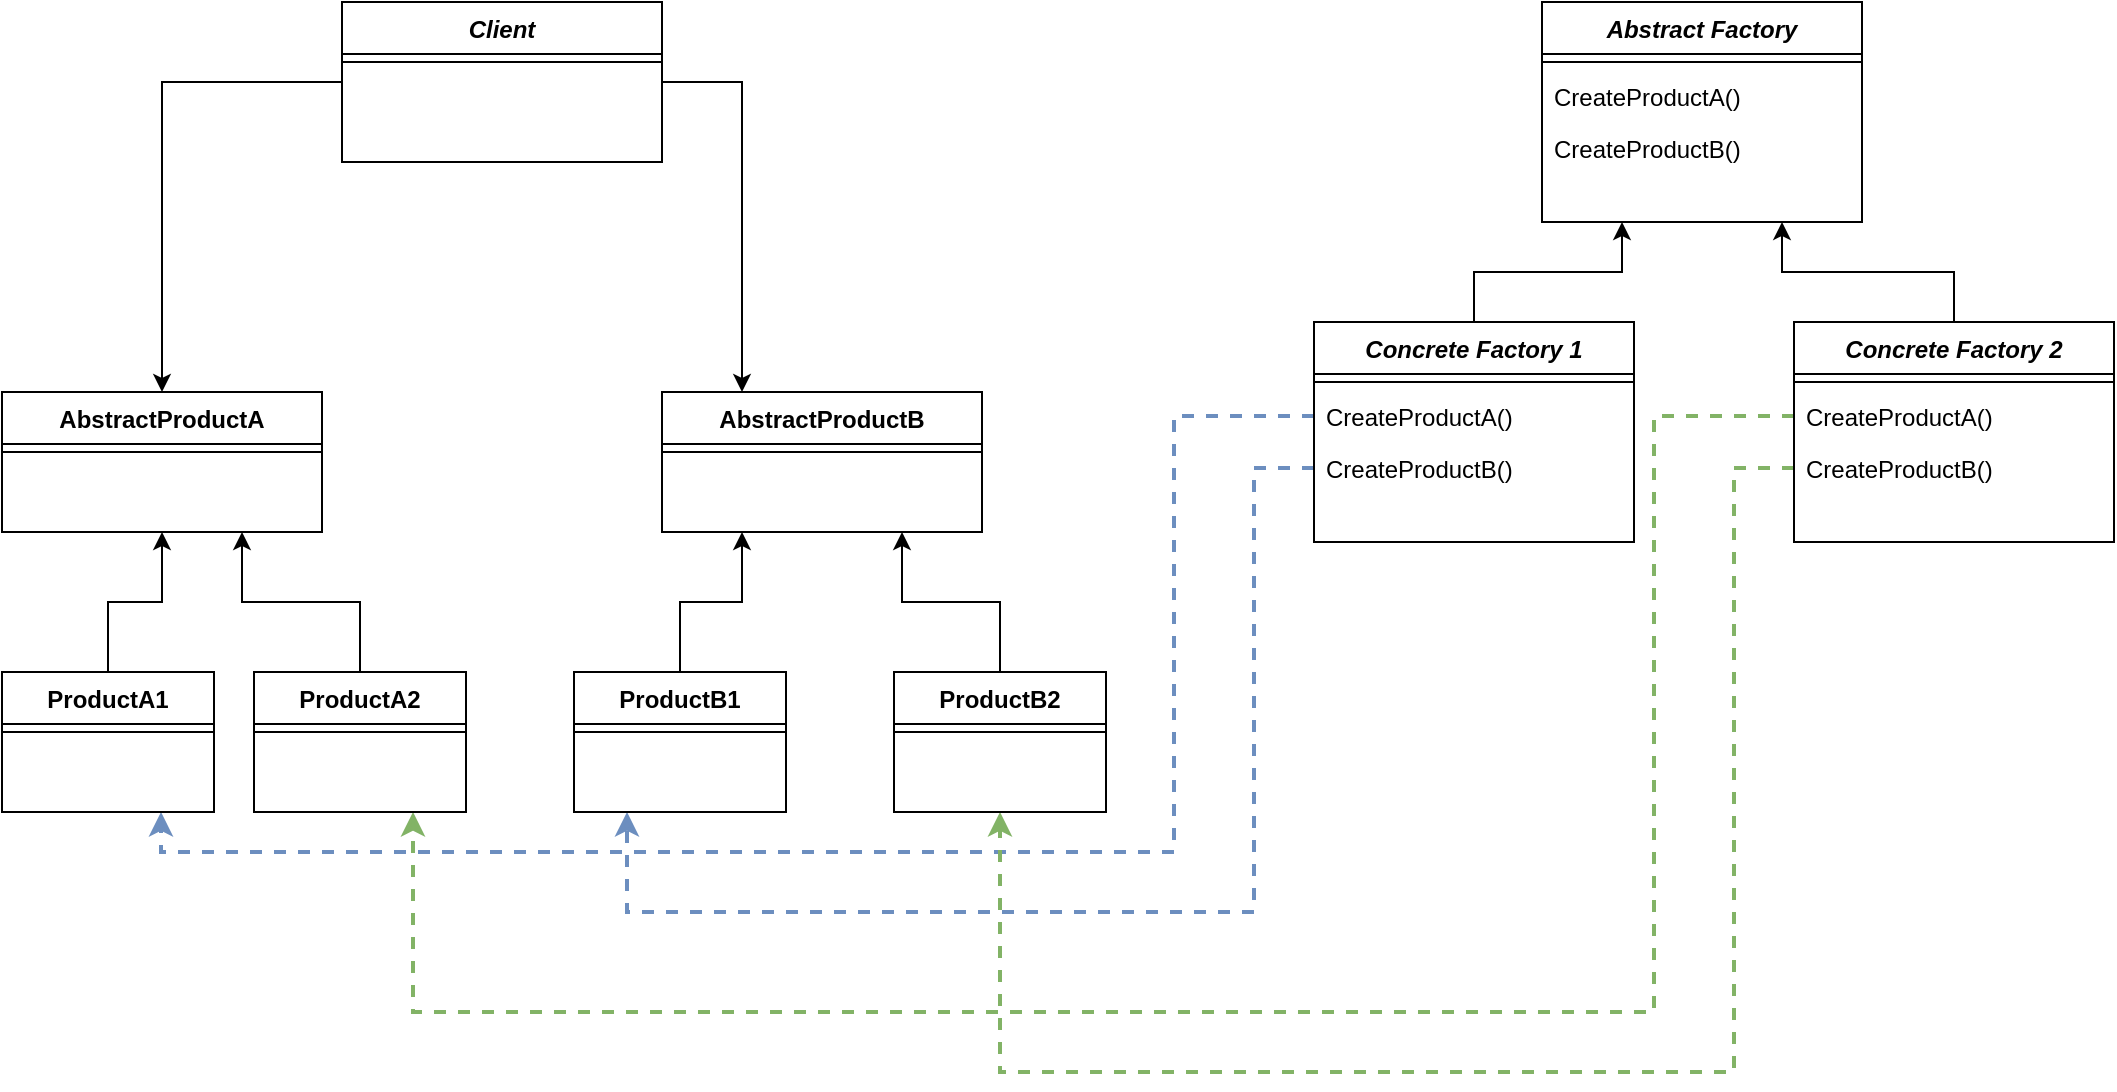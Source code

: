 <mxfile version="13.6.6" type="device"><diagram id="C5RBs43oDa-KdzZeNtuy" name="Page-1"><mxGraphModel dx="1298" dy="785" grid="1" gridSize="10" guides="1" tooltips="1" connect="1" arrows="1" fold="1" page="1" pageScale="1" pageWidth="827" pageHeight="1169" math="0" shadow="0"><root><mxCell id="WIyWlLk6GJQsqaUBKTNV-0"/><mxCell id="WIyWlLk6GJQsqaUBKTNV-1" parent="WIyWlLk6GJQsqaUBKTNV-0"/><mxCell id="IOU_a_9e9SL48jObxOQg-17" style="edgeStyle=orthogonalEdgeStyle;rounded=0;orthogonalLoop=1;jettySize=auto;html=1;entryX=0.5;entryY=1;entryDx=0;entryDy=0;" parent="WIyWlLk6GJQsqaUBKTNV-1" source="IOU_a_9e9SL48jObxOQg-15" target="IOU_a_9e9SL48jObxOQg-12" edge="1"><mxGeometry relative="1" as="geometry"/></mxCell><mxCell id="IOU_a_9e9SL48jObxOQg-23" style="edgeStyle=orthogonalEdgeStyle;rounded=0;orthogonalLoop=1;jettySize=auto;html=1;" parent="WIyWlLk6GJQsqaUBKTNV-1" source="IOU_a_9e9SL48jObxOQg-0" target="IOU_a_9e9SL48jObxOQg-12" edge="1"><mxGeometry relative="1" as="geometry"/></mxCell><mxCell id="IOU_a_9e9SL48jObxOQg-24" style="edgeStyle=orthogonalEdgeStyle;rounded=0;orthogonalLoop=1;jettySize=auto;html=1;" parent="WIyWlLk6GJQsqaUBKTNV-1" source="IOU_a_9e9SL48jObxOQg-0" edge="1"><mxGeometry relative="1" as="geometry"><mxPoint x="470" y="335" as="targetPoint"/><Array as="points"><mxPoint x="470" y="180"/></Array></mxGeometry></mxCell><mxCell id="IOU_a_9e9SL48jObxOQg-28" style="edgeStyle=orthogonalEdgeStyle;rounded=0;orthogonalLoop=1;jettySize=auto;html=1;entryX=0.75;entryY=1;entryDx=0;entryDy=0;" parent="WIyWlLk6GJQsqaUBKTNV-1" source="IOU_a_9e9SL48jObxOQg-26" target="IOU_a_9e9SL48jObxOQg-12" edge="1"><mxGeometry relative="1" as="geometry"/></mxCell><mxCell id="IOU_a_9e9SL48jObxOQg-33" style="edgeStyle=orthogonalEdgeStyle;rounded=0;orthogonalLoop=1;jettySize=auto;html=1;entryX=0.25;entryY=1;entryDx=0;entryDy=0;" parent="WIyWlLk6GJQsqaUBKTNV-1" source="IOU_a_9e9SL48jObxOQg-29" target="IOU_a_9e9SL48jObxOQg-18" edge="1"><mxGeometry relative="1" as="geometry"/></mxCell><mxCell id="IOU_a_9e9SL48jObxOQg-34" style="edgeStyle=orthogonalEdgeStyle;rounded=0;orthogonalLoop=1;jettySize=auto;html=1;entryX=0.75;entryY=1;entryDx=0;entryDy=0;" parent="WIyWlLk6GJQsqaUBKTNV-1" source="IOU_a_9e9SL48jObxOQg-31" target="IOU_a_9e9SL48jObxOQg-18" edge="1"><mxGeometry relative="1" as="geometry"/></mxCell><mxCell id="IOU_a_9e9SL48jObxOQg-43" style="edgeStyle=orthogonalEdgeStyle;rounded=0;orthogonalLoop=1;jettySize=auto;html=1;entryX=0.25;entryY=1;entryDx=0;entryDy=0;" parent="WIyWlLk6GJQsqaUBKTNV-1" source="IOU_a_9e9SL48jObxOQg-35" target="IOU_a_9e9SL48jObxOQg-6" edge="1"><mxGeometry relative="1" as="geometry"/></mxCell><mxCell id="IOU_a_9e9SL48jObxOQg-44" style="edgeStyle=orthogonalEdgeStyle;rounded=0;orthogonalLoop=1;jettySize=auto;html=1;entryX=0.75;entryY=1;entryDx=0;entryDy=0;" parent="WIyWlLk6GJQsqaUBKTNV-1" source="IOU_a_9e9SL48jObxOQg-39" target="IOU_a_9e9SL48jObxOQg-6" edge="1"><mxGeometry relative="1" as="geometry"/></mxCell><mxCell id="IOU_a_9e9SL48jObxOQg-45" style="edgeStyle=orthogonalEdgeStyle;rounded=0;orthogonalLoop=1;jettySize=auto;html=1;exitX=0;exitY=0.5;exitDx=0;exitDy=0;entryX=0.75;entryY=1;entryDx=0;entryDy=0;dashed=1;fillColor=#dae8fc;strokeColor=#6c8ebf;strokeWidth=2;" parent="WIyWlLk6GJQsqaUBKTNV-1" source="IOU_a_9e9SL48jObxOQg-37" target="IOU_a_9e9SL48jObxOQg-15" edge="1"><mxGeometry relative="1" as="geometry"><Array as="points"><mxPoint x="686" y="347"/><mxPoint x="686" y="565"/><mxPoint x="180" y="565"/></Array></mxGeometry></mxCell><mxCell id="IOU_a_9e9SL48jObxOQg-46" style="edgeStyle=orthogonalEdgeStyle;rounded=0;orthogonalLoop=1;jettySize=auto;html=1;exitX=0;exitY=0.5;exitDx=0;exitDy=0;entryX=0.25;entryY=1;entryDx=0;entryDy=0;dashed=1;fillColor=#dae8fc;strokeColor=#6c8ebf;strokeWidth=2;" parent="WIyWlLk6GJQsqaUBKTNV-1" source="IOU_a_9e9SL48jObxOQg-38" target="IOU_a_9e9SL48jObxOQg-29" edge="1"><mxGeometry relative="1" as="geometry"><Array as="points"><mxPoint x="726" y="373"/><mxPoint x="726" y="595"/><mxPoint x="413" y="595"/></Array></mxGeometry></mxCell><mxCell id="IOU_a_9e9SL48jObxOQg-48" style="edgeStyle=orthogonalEdgeStyle;rounded=0;orthogonalLoop=1;jettySize=auto;html=1;exitX=0;exitY=0.5;exitDx=0;exitDy=0;entryX=0.75;entryY=1;entryDx=0;entryDy=0;dashed=1;fillColor=#d5e8d4;strokeColor=#82b366;strokeWidth=2;" parent="WIyWlLk6GJQsqaUBKTNV-1" source="IOU_a_9e9SL48jObxOQg-41" target="IOU_a_9e9SL48jObxOQg-26" edge="1"><mxGeometry relative="1" as="geometry"><Array as="points"><mxPoint x="926" y="347"/><mxPoint x="926" y="645"/><mxPoint x="306" y="645"/></Array></mxGeometry></mxCell><mxCell id="IOU_a_9e9SL48jObxOQg-49" style="edgeStyle=orthogonalEdgeStyle;rounded=0;orthogonalLoop=1;jettySize=auto;html=1;entryX=0.5;entryY=1;entryDx=0;entryDy=0;dashed=1;fillColor=#d5e8d4;strokeColor=#82b366;strokeWidth=2;" parent="WIyWlLk6GJQsqaUBKTNV-1" source="IOU_a_9e9SL48jObxOQg-42" target="IOU_a_9e9SL48jObxOQg-31" edge="1"><mxGeometry relative="1" as="geometry"><Array as="points"><mxPoint x="966" y="373"/><mxPoint x="966" y="675"/><mxPoint x="599" y="675"/></Array></mxGeometry></mxCell><mxCell id="IOU_a_9e9SL48jObxOQg-12" value="AbstractProductA" style="swimlane;fontStyle=1;align=center;verticalAlign=top;childLayout=stackLayout;horizontal=1;startSize=26;horizontalStack=0;resizeParent=1;resizeLast=0;collapsible=1;marginBottom=0;rounded=0;shadow=0;strokeWidth=1;" parent="WIyWlLk6GJQsqaUBKTNV-1" vertex="1"><mxGeometry x="100" y="335" width="160" height="70" as="geometry"><mxRectangle x="340" y="380" width="170" height="26" as="alternateBounds"/></mxGeometry></mxCell><mxCell id="IOU_a_9e9SL48jObxOQg-14" value="" style="line;html=1;strokeWidth=1;align=left;verticalAlign=middle;spacingTop=-1;spacingLeft=3;spacingRight=3;rotatable=0;labelPosition=right;points=[];portConstraint=eastwest;" parent="IOU_a_9e9SL48jObxOQg-12" vertex="1"><mxGeometry y="26" width="160" height="8" as="geometry"/></mxCell><mxCell id="IOU_a_9e9SL48jObxOQg-15" value="ProductA1" style="swimlane;fontStyle=1;align=center;verticalAlign=top;childLayout=stackLayout;horizontal=1;startSize=26;horizontalStack=0;resizeParent=1;resizeLast=0;collapsible=1;marginBottom=0;rounded=0;shadow=0;strokeWidth=1;" parent="WIyWlLk6GJQsqaUBKTNV-1" vertex="1"><mxGeometry x="100" y="475" width="106" height="70" as="geometry"><mxRectangle x="340" y="380" width="170" height="26" as="alternateBounds"/></mxGeometry></mxCell><mxCell id="IOU_a_9e9SL48jObxOQg-16" value="" style="line;html=1;strokeWidth=1;align=left;verticalAlign=middle;spacingTop=-1;spacingLeft=3;spacingRight=3;rotatable=0;labelPosition=right;points=[];portConstraint=eastwest;" parent="IOU_a_9e9SL48jObxOQg-15" vertex="1"><mxGeometry y="26" width="106" height="8" as="geometry"/></mxCell><mxCell id="IOU_a_9e9SL48jObxOQg-0" value="Client" style="swimlane;fontStyle=3;align=center;verticalAlign=top;childLayout=stackLayout;horizontal=1;startSize=26;horizontalStack=0;resizeParent=1;resizeLast=0;collapsible=1;marginBottom=0;rounded=0;shadow=0;strokeWidth=1;" parent="WIyWlLk6GJQsqaUBKTNV-1" vertex="1"><mxGeometry x="270" y="140" width="160" height="80" as="geometry"><mxRectangle x="230" y="140" width="160" height="26" as="alternateBounds"/></mxGeometry></mxCell><mxCell id="IOU_a_9e9SL48jObxOQg-4" value="" style="line;html=1;strokeWidth=1;align=left;verticalAlign=middle;spacingTop=-1;spacingLeft=3;spacingRight=3;rotatable=0;labelPosition=right;points=[];portConstraint=eastwest;" parent="IOU_a_9e9SL48jObxOQg-0" vertex="1"><mxGeometry y="26" width="160" height="8" as="geometry"/></mxCell><mxCell id="IOU_a_9e9SL48jObxOQg-18" value="AbstractProductB" style="swimlane;fontStyle=1;align=center;verticalAlign=top;childLayout=stackLayout;horizontal=1;startSize=26;horizontalStack=0;resizeParent=1;resizeLast=0;collapsible=1;marginBottom=0;rounded=0;shadow=0;strokeWidth=1;" parent="WIyWlLk6GJQsqaUBKTNV-1" vertex="1"><mxGeometry x="430" y="335" width="160" height="70" as="geometry"><mxRectangle x="340" y="380" width="170" height="26" as="alternateBounds"/></mxGeometry></mxCell><mxCell id="IOU_a_9e9SL48jObxOQg-19" value="" style="line;html=1;strokeWidth=1;align=left;verticalAlign=middle;spacingTop=-1;spacingLeft=3;spacingRight=3;rotatable=0;labelPosition=right;points=[];portConstraint=eastwest;" parent="IOU_a_9e9SL48jObxOQg-18" vertex="1"><mxGeometry y="26" width="160" height="8" as="geometry"/></mxCell><mxCell id="IOU_a_9e9SL48jObxOQg-26" value="ProductA2" style="swimlane;fontStyle=1;align=center;verticalAlign=top;childLayout=stackLayout;horizontal=1;startSize=26;horizontalStack=0;resizeParent=1;resizeLast=0;collapsible=1;marginBottom=0;rounded=0;shadow=0;strokeWidth=1;" parent="WIyWlLk6GJQsqaUBKTNV-1" vertex="1"><mxGeometry x="226" y="475" width="106" height="70" as="geometry"><mxRectangle x="340" y="380" width="170" height="26" as="alternateBounds"/></mxGeometry></mxCell><mxCell id="IOU_a_9e9SL48jObxOQg-27" value="" style="line;html=1;strokeWidth=1;align=left;verticalAlign=middle;spacingTop=-1;spacingLeft=3;spacingRight=3;rotatable=0;labelPosition=right;points=[];portConstraint=eastwest;" parent="IOU_a_9e9SL48jObxOQg-26" vertex="1"><mxGeometry y="26" width="106" height="8" as="geometry"/></mxCell><mxCell id="IOU_a_9e9SL48jObxOQg-29" value="ProductB1" style="swimlane;fontStyle=1;align=center;verticalAlign=top;childLayout=stackLayout;horizontal=1;startSize=26;horizontalStack=0;resizeParent=1;resizeLast=0;collapsible=1;marginBottom=0;rounded=0;shadow=0;strokeWidth=1;" parent="WIyWlLk6GJQsqaUBKTNV-1" vertex="1"><mxGeometry x="386" y="475" width="106" height="70" as="geometry"><mxRectangle x="340" y="380" width="170" height="26" as="alternateBounds"/></mxGeometry></mxCell><mxCell id="IOU_a_9e9SL48jObxOQg-30" value="" style="line;html=1;strokeWidth=1;align=left;verticalAlign=middle;spacingTop=-1;spacingLeft=3;spacingRight=3;rotatable=0;labelPosition=right;points=[];portConstraint=eastwest;" parent="IOU_a_9e9SL48jObxOQg-29" vertex="1"><mxGeometry y="26" width="106" height="8" as="geometry"/></mxCell><mxCell id="IOU_a_9e9SL48jObxOQg-31" value="ProductB2" style="swimlane;fontStyle=1;align=center;verticalAlign=top;childLayout=stackLayout;horizontal=1;startSize=26;horizontalStack=0;resizeParent=1;resizeLast=0;collapsible=1;marginBottom=0;rounded=0;shadow=0;strokeWidth=1;" parent="WIyWlLk6GJQsqaUBKTNV-1" vertex="1"><mxGeometry x="546" y="475" width="106" height="70" as="geometry"><mxRectangle x="340" y="380" width="170" height="26" as="alternateBounds"/></mxGeometry></mxCell><mxCell id="IOU_a_9e9SL48jObxOQg-32" value="" style="line;html=1;strokeWidth=1;align=left;verticalAlign=middle;spacingTop=-1;spacingLeft=3;spacingRight=3;rotatable=0;labelPosition=right;points=[];portConstraint=eastwest;" parent="IOU_a_9e9SL48jObxOQg-31" vertex="1"><mxGeometry y="26" width="106" height="8" as="geometry"/></mxCell><mxCell id="IOU_a_9e9SL48jObxOQg-6" value="Abstract Factory" style="swimlane;fontStyle=3;align=center;verticalAlign=top;childLayout=stackLayout;horizontal=1;startSize=26;horizontalStack=0;resizeParent=1;resizeLast=0;collapsible=1;marginBottom=0;rounded=0;shadow=0;strokeWidth=1;" parent="WIyWlLk6GJQsqaUBKTNV-1" vertex="1"><mxGeometry x="870" y="140" width="160" height="110" as="geometry"><mxRectangle x="230" y="140" width="160" height="26" as="alternateBounds"/></mxGeometry></mxCell><mxCell id="IOU_a_9e9SL48jObxOQg-7" value="" style="line;html=1;strokeWidth=1;align=left;verticalAlign=middle;spacingTop=-1;spacingLeft=3;spacingRight=3;rotatable=0;labelPosition=right;points=[];portConstraint=eastwest;" parent="IOU_a_9e9SL48jObxOQg-6" vertex="1"><mxGeometry y="26" width="160" height="8" as="geometry"/></mxCell><mxCell id="IOU_a_9e9SL48jObxOQg-10" value="CreateProductA()" style="text;align=left;verticalAlign=top;spacingLeft=4;spacingRight=4;overflow=hidden;rotatable=0;points=[[0,0.5],[1,0.5]];portConstraint=eastwest;" parent="IOU_a_9e9SL48jObxOQg-6" vertex="1"><mxGeometry y="34" width="160" height="26" as="geometry"/></mxCell><mxCell id="IOU_a_9e9SL48jObxOQg-11" value="CreateProductB()" style="text;align=left;verticalAlign=top;spacingLeft=4;spacingRight=4;overflow=hidden;rotatable=0;points=[[0,0.5],[1,0.5]];portConstraint=eastwest;" parent="IOU_a_9e9SL48jObxOQg-6" vertex="1"><mxGeometry y="60" width="160" height="26" as="geometry"/></mxCell><mxCell id="IOU_a_9e9SL48jObxOQg-35" value="Concrete Factory 1" style="swimlane;fontStyle=3;align=center;verticalAlign=top;childLayout=stackLayout;horizontal=1;startSize=26;horizontalStack=0;resizeParent=1;resizeLast=0;collapsible=1;marginBottom=0;rounded=0;shadow=0;strokeWidth=1;" parent="WIyWlLk6GJQsqaUBKTNV-1" vertex="1"><mxGeometry x="756" y="300" width="160" height="110" as="geometry"><mxRectangle x="230" y="140" width="160" height="26" as="alternateBounds"/></mxGeometry></mxCell><mxCell id="IOU_a_9e9SL48jObxOQg-36" value="" style="line;html=1;strokeWidth=1;align=left;verticalAlign=middle;spacingTop=-1;spacingLeft=3;spacingRight=3;rotatable=0;labelPosition=right;points=[];portConstraint=eastwest;" parent="IOU_a_9e9SL48jObxOQg-35" vertex="1"><mxGeometry y="26" width="160" height="8" as="geometry"/></mxCell><mxCell id="IOU_a_9e9SL48jObxOQg-37" value="CreateProductA()" style="text;align=left;verticalAlign=top;spacingLeft=4;spacingRight=4;overflow=hidden;rotatable=0;points=[[0,0.5],[1,0.5]];portConstraint=eastwest;" parent="IOU_a_9e9SL48jObxOQg-35" vertex="1"><mxGeometry y="34" width="160" height="26" as="geometry"/></mxCell><mxCell id="IOU_a_9e9SL48jObxOQg-38" value="CreateProductB()" style="text;align=left;verticalAlign=top;spacingLeft=4;spacingRight=4;overflow=hidden;rotatable=0;points=[[0,0.5],[1,0.5]];portConstraint=eastwest;" parent="IOU_a_9e9SL48jObxOQg-35" vertex="1"><mxGeometry y="60" width="160" height="26" as="geometry"/></mxCell><mxCell id="IOU_a_9e9SL48jObxOQg-39" value="Concrete Factory 2" style="swimlane;fontStyle=3;align=center;verticalAlign=top;childLayout=stackLayout;horizontal=1;startSize=26;horizontalStack=0;resizeParent=1;resizeLast=0;collapsible=1;marginBottom=0;rounded=0;shadow=0;strokeWidth=1;" parent="WIyWlLk6GJQsqaUBKTNV-1" vertex="1"><mxGeometry x="996" y="300" width="160" height="110" as="geometry"><mxRectangle x="230" y="140" width="160" height="26" as="alternateBounds"/></mxGeometry></mxCell><mxCell id="IOU_a_9e9SL48jObxOQg-40" value="" style="line;html=1;strokeWidth=1;align=left;verticalAlign=middle;spacingTop=-1;spacingLeft=3;spacingRight=3;rotatable=0;labelPosition=right;points=[];portConstraint=eastwest;" parent="IOU_a_9e9SL48jObxOQg-39" vertex="1"><mxGeometry y="26" width="160" height="8" as="geometry"/></mxCell><mxCell id="IOU_a_9e9SL48jObxOQg-41" value="CreateProductA()" style="text;align=left;verticalAlign=top;spacingLeft=4;spacingRight=4;overflow=hidden;rotatable=0;points=[[0,0.5],[1,0.5]];portConstraint=eastwest;" parent="IOU_a_9e9SL48jObxOQg-39" vertex="1"><mxGeometry y="34" width="160" height="26" as="geometry"/></mxCell><mxCell id="IOU_a_9e9SL48jObxOQg-42" value="CreateProductB()" style="text;align=left;verticalAlign=top;spacingLeft=4;spacingRight=4;overflow=hidden;rotatable=0;points=[[0,0.5],[1,0.5]];portConstraint=eastwest;" parent="IOU_a_9e9SL48jObxOQg-39" vertex="1"><mxGeometry y="60" width="160" height="26" as="geometry"/></mxCell></root></mxGraphModel></diagram></mxfile>
